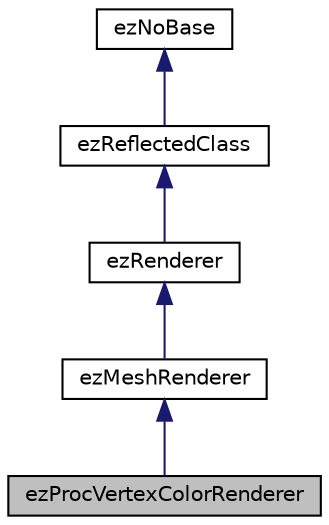 digraph "ezProcVertexColorRenderer"
{
 // LATEX_PDF_SIZE
  edge [fontname="Helvetica",fontsize="10",labelfontname="Helvetica",labelfontsize="10"];
  node [fontname="Helvetica",fontsize="10",shape=record];
  Node1 [label="ezProcVertexColorRenderer",height=0.2,width=0.4,color="black", fillcolor="grey75", style="filled", fontcolor="black",tooltip="Implements rendering of meshes with procedural generated vertex colors."];
  Node2 -> Node1 [dir="back",color="midnightblue",fontsize="10",style="solid",fontname="Helvetica"];
  Node2 [label="ezMeshRenderer",height=0.2,width=0.4,color="black", fillcolor="white", style="filled",URL="$d8/d5e/classez_mesh_renderer.htm",tooltip="Implements rendering of static meshes."];
  Node3 -> Node2 [dir="back",color="midnightblue",fontsize="10",style="solid",fontname="Helvetica"];
  Node3 [label="ezRenderer",height=0.2,width=0.4,color="black", fillcolor="white", style="filled",URL="$d5/daa/classez_renderer.htm",tooltip="This is the base class for types that handle rendering of different object types."];
  Node4 -> Node3 [dir="back",color="midnightblue",fontsize="10",style="solid",fontname="Helvetica"];
  Node4 [label="ezReflectedClass",height=0.2,width=0.4,color="black", fillcolor="white", style="filled",URL="$db/d45/classez_reflected_class.htm",tooltip="All classes that should be dynamically reflectable, need to be derived from this base class."];
  Node5 -> Node4 [dir="back",color="midnightblue",fontsize="10",style="solid",fontname="Helvetica"];
  Node5 [label="ezNoBase",height=0.2,width=0.4,color="black", fillcolor="white", style="filled",URL="$d4/d02/classez_no_base.htm",tooltip="Dummy type to pass to templates and macros that expect a base type for a class that has no base."];
}
